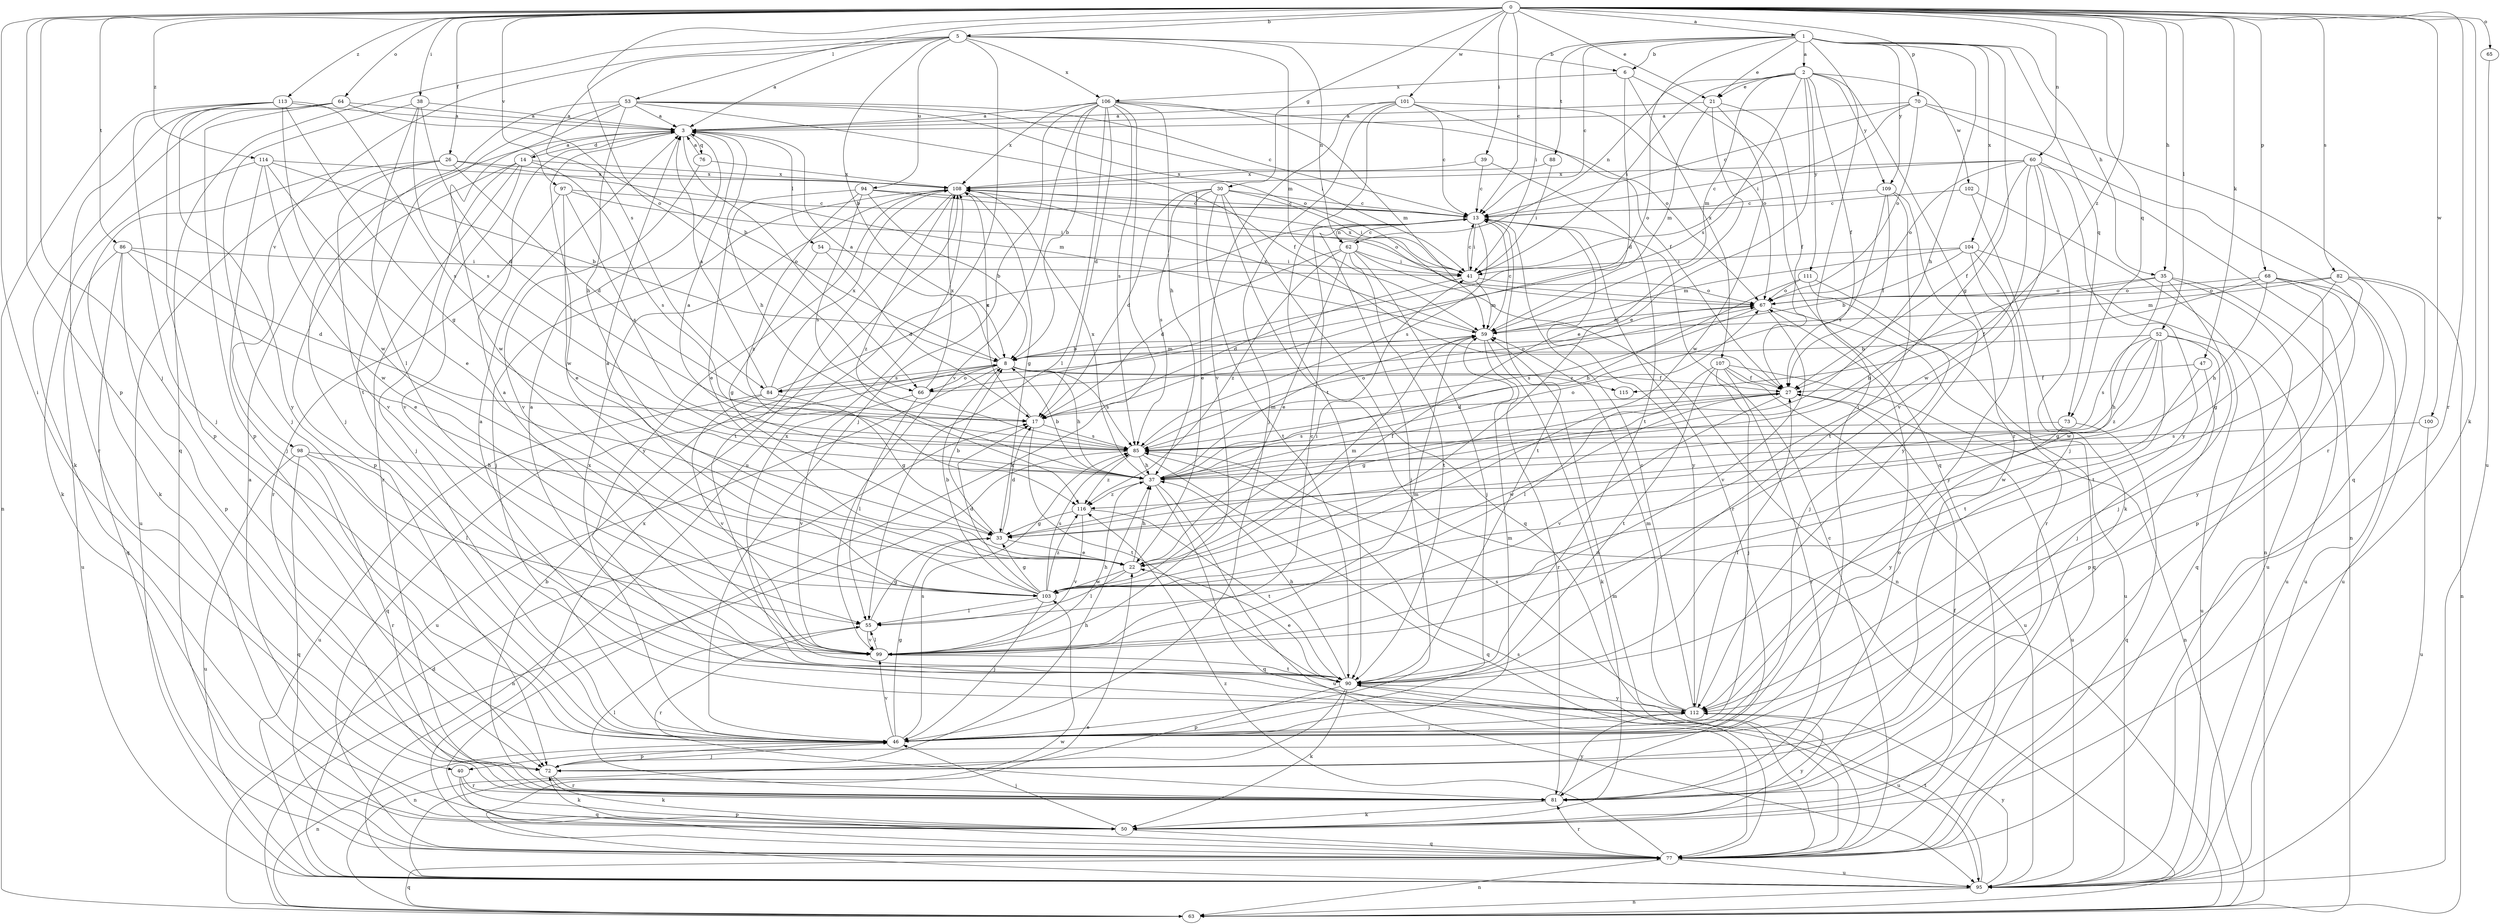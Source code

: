 strict digraph  {
0;
1;
2;
3;
5;
6;
8;
13;
14;
17;
21;
22;
26;
27;
30;
33;
35;
37;
38;
39;
40;
41;
46;
47;
50;
52;
53;
54;
55;
59;
60;
62;
63;
64;
65;
66;
67;
68;
70;
72;
73;
76;
77;
81;
82;
84;
85;
86;
88;
90;
94;
95;
97;
98;
99;
100;
101;
102;
103;
104;
106;
107;
108;
109;
111;
112;
113;
114;
115;
116;
0 -> 1  [label=a];
0 -> 5  [label=b];
0 -> 13  [label=c];
0 -> 21  [label=e];
0 -> 26  [label=f];
0 -> 30  [label=g];
0 -> 35  [label=h];
0 -> 38  [label=i];
0 -> 39  [label=i];
0 -> 40  [label=i];
0 -> 46  [label=j];
0 -> 47  [label=k];
0 -> 50  [label=k];
0 -> 52  [label=l];
0 -> 53  [label=l];
0 -> 60  [label=n];
0 -> 64  [label=o];
0 -> 65  [label=o];
0 -> 66  [label=o];
0 -> 68  [label=p];
0 -> 70  [label=p];
0 -> 72  [label=p];
0 -> 73  [label=q];
0 -> 81  [label=r];
0 -> 82  [label=s];
0 -> 86  [label=t];
0 -> 97  [label=v];
0 -> 100  [label=w];
0 -> 101  [label=w];
0 -> 113  [label=z];
0 -> 114  [label=z];
0 -> 115  [label=z];
1 -> 2  [label=a];
1 -> 6  [label=b];
1 -> 13  [label=c];
1 -> 21  [label=e];
1 -> 33  [label=g];
1 -> 35  [label=h];
1 -> 37  [label=h];
1 -> 40  [label=i];
1 -> 41  [label=i];
1 -> 66  [label=o];
1 -> 73  [label=q];
1 -> 88  [label=t];
1 -> 104  [label=x];
1 -> 109  [label=y];
2 -> 21  [label=e];
2 -> 22  [label=e];
2 -> 27  [label=f];
2 -> 41  [label=i];
2 -> 59  [label=m];
2 -> 62  [label=n];
2 -> 81  [label=r];
2 -> 84  [label=s];
2 -> 102  [label=w];
2 -> 109  [label=y];
2 -> 111  [label=y];
3 -> 14  [label=d];
3 -> 37  [label=h];
3 -> 54  [label=l];
3 -> 66  [label=o];
3 -> 76  [label=q];
3 -> 103  [label=w];
5 -> 3  [label=a];
5 -> 6  [label=b];
5 -> 8  [label=b];
5 -> 59  [label=m];
5 -> 62  [label=n];
5 -> 77  [label=q];
5 -> 84  [label=s];
5 -> 94  [label=u];
5 -> 95  [label=u];
5 -> 98  [label=v];
5 -> 106  [label=x];
6 -> 17  [label=d];
6 -> 77  [label=q];
6 -> 106  [label=x];
6 -> 107  [label=x];
8 -> 3  [label=a];
8 -> 27  [label=f];
8 -> 37  [label=h];
8 -> 59  [label=m];
8 -> 66  [label=o];
8 -> 77  [label=q];
8 -> 84  [label=s];
8 -> 85  [label=s];
8 -> 95  [label=u];
8 -> 115  [label=z];
13 -> 41  [label=i];
13 -> 46  [label=j];
13 -> 62  [label=n];
13 -> 81  [label=r];
13 -> 85  [label=s];
13 -> 90  [label=t];
13 -> 112  [label=y];
14 -> 3  [label=a];
14 -> 46  [label=j];
14 -> 72  [label=p];
14 -> 81  [label=r];
14 -> 85  [label=s];
14 -> 99  [label=v];
14 -> 108  [label=x];
17 -> 85  [label=s];
17 -> 90  [label=t];
17 -> 108  [label=x];
21 -> 3  [label=a];
21 -> 22  [label=e];
21 -> 27  [label=f];
21 -> 59  [label=m];
21 -> 103  [label=w];
22 -> 37  [label=h];
22 -> 55  [label=l];
22 -> 59  [label=m];
22 -> 103  [label=w];
26 -> 17  [label=d];
26 -> 50  [label=k];
26 -> 59  [label=m];
26 -> 95  [label=u];
26 -> 99  [label=v];
26 -> 108  [label=x];
27 -> 17  [label=d];
27 -> 33  [label=g];
27 -> 95  [label=u];
27 -> 99  [label=v];
27 -> 103  [label=w];
30 -> 13  [label=c];
30 -> 17  [label=d];
30 -> 22  [label=e];
30 -> 41  [label=i];
30 -> 63  [label=n];
30 -> 77  [label=q];
30 -> 85  [label=s];
30 -> 90  [label=t];
33 -> 8  [label=b];
33 -> 17  [label=d];
33 -> 22  [label=e];
35 -> 37  [label=h];
35 -> 46  [label=j];
35 -> 67  [label=o];
35 -> 77  [label=q];
35 -> 95  [label=u];
35 -> 103  [label=w];
37 -> 3  [label=a];
37 -> 8  [label=b];
37 -> 27  [label=f];
37 -> 59  [label=m];
37 -> 67  [label=o];
37 -> 77  [label=q];
37 -> 95  [label=u];
37 -> 108  [label=x];
37 -> 116  [label=z];
38 -> 3  [label=a];
38 -> 17  [label=d];
38 -> 46  [label=j];
38 -> 55  [label=l];
38 -> 85  [label=s];
39 -> 13  [label=c];
39 -> 90  [label=t];
39 -> 108  [label=x];
40 -> 50  [label=k];
40 -> 77  [label=q];
40 -> 81  [label=r];
41 -> 13  [label=c];
41 -> 17  [label=d];
41 -> 59  [label=m];
41 -> 67  [label=o];
41 -> 108  [label=x];
46 -> 33  [label=g];
46 -> 59  [label=m];
46 -> 63  [label=n];
46 -> 72  [label=p];
46 -> 85  [label=s];
46 -> 99  [label=v];
46 -> 108  [label=x];
47 -> 27  [label=f];
47 -> 72  [label=p];
47 -> 103  [label=w];
50 -> 3  [label=a];
50 -> 27  [label=f];
50 -> 46  [label=j];
50 -> 77  [label=q];
50 -> 112  [label=y];
52 -> 8  [label=b];
52 -> 33  [label=g];
52 -> 37  [label=h];
52 -> 46  [label=j];
52 -> 85  [label=s];
52 -> 90  [label=t];
52 -> 95  [label=u];
52 -> 116  [label=z];
53 -> 3  [label=a];
53 -> 13  [label=c];
53 -> 27  [label=f];
53 -> 37  [label=h];
53 -> 41  [label=i];
53 -> 46  [label=j];
53 -> 67  [label=o];
53 -> 90  [label=t];
53 -> 103  [label=w];
54 -> 17  [label=d];
54 -> 33  [label=g];
54 -> 41  [label=i];
55 -> 33  [label=g];
55 -> 81  [label=r];
55 -> 99  [label=v];
59 -> 8  [label=b];
59 -> 13  [label=c];
59 -> 50  [label=k];
59 -> 81  [label=r];
59 -> 108  [label=x];
60 -> 13  [label=c];
60 -> 27  [label=f];
60 -> 46  [label=j];
60 -> 63  [label=n];
60 -> 67  [label=o];
60 -> 99  [label=v];
60 -> 103  [label=w];
60 -> 108  [label=x];
60 -> 112  [label=y];
62 -> 13  [label=c];
62 -> 17  [label=d];
62 -> 22  [label=e];
62 -> 41  [label=i];
62 -> 46  [label=j];
62 -> 63  [label=n];
62 -> 90  [label=t];
62 -> 116  [label=z];
63 -> 17  [label=d];
63 -> 77  [label=q];
64 -> 3  [label=a];
64 -> 8  [label=b];
64 -> 50  [label=k];
64 -> 72  [label=p];
64 -> 81  [label=r];
65 -> 95  [label=u];
66 -> 55  [label=l];
66 -> 67  [label=o];
66 -> 99  [label=v];
66 -> 108  [label=x];
67 -> 59  [label=m];
67 -> 85  [label=s];
67 -> 95  [label=u];
67 -> 99  [label=v];
68 -> 27  [label=f];
68 -> 37  [label=h];
68 -> 67  [label=o];
68 -> 72  [label=p];
68 -> 95  [label=u];
68 -> 112  [label=y];
70 -> 3  [label=a];
70 -> 13  [label=c];
70 -> 41  [label=i];
70 -> 67  [label=o];
70 -> 77  [label=q];
70 -> 81  [label=r];
72 -> 37  [label=h];
72 -> 46  [label=j];
72 -> 50  [label=k];
72 -> 81  [label=r];
73 -> 77  [label=q];
73 -> 85  [label=s];
73 -> 112  [label=y];
76 -> 3  [label=a];
76 -> 99  [label=v];
76 -> 108  [label=x];
77 -> 13  [label=c];
77 -> 59  [label=m];
77 -> 63  [label=n];
77 -> 72  [label=p];
77 -> 81  [label=r];
77 -> 85  [label=s];
77 -> 95  [label=u];
77 -> 108  [label=x];
77 -> 116  [label=z];
81 -> 8  [label=b];
81 -> 50  [label=k];
81 -> 55  [label=l];
81 -> 67  [label=o];
81 -> 112  [label=y];
82 -> 33  [label=g];
82 -> 59  [label=m];
82 -> 63  [label=n];
82 -> 67  [label=o];
82 -> 90  [label=t];
82 -> 95  [label=u];
84 -> 3  [label=a];
84 -> 13  [label=c];
84 -> 33  [label=g];
84 -> 95  [label=u];
84 -> 99  [label=v];
84 -> 108  [label=x];
85 -> 37  [label=h];
85 -> 63  [label=n];
85 -> 67  [label=o];
85 -> 77  [label=q];
85 -> 116  [label=z];
86 -> 17  [label=d];
86 -> 22  [label=e];
86 -> 41  [label=i];
86 -> 72  [label=p];
86 -> 77  [label=q];
86 -> 95  [label=u];
88 -> 41  [label=i];
88 -> 108  [label=x];
90 -> 3  [label=a];
90 -> 22  [label=e];
90 -> 37  [label=h];
90 -> 50  [label=k];
90 -> 63  [label=n];
90 -> 72  [label=p];
90 -> 95  [label=u];
90 -> 108  [label=x];
90 -> 112  [label=y];
94 -> 8  [label=b];
94 -> 13  [label=c];
94 -> 22  [label=e];
94 -> 67  [label=o];
94 -> 85  [label=s];
94 -> 116  [label=z];
95 -> 22  [label=e];
95 -> 63  [label=n];
95 -> 90  [label=t];
95 -> 103  [label=w];
95 -> 112  [label=y];
97 -> 13  [label=c];
97 -> 22  [label=e];
97 -> 41  [label=i];
97 -> 81  [label=r];
97 -> 85  [label=s];
98 -> 37  [label=h];
98 -> 55  [label=l];
98 -> 77  [label=q];
98 -> 81  [label=r];
98 -> 95  [label=u];
99 -> 3  [label=a];
99 -> 13  [label=c];
99 -> 37  [label=h];
99 -> 55  [label=l];
99 -> 59  [label=m];
99 -> 90  [label=t];
100 -> 85  [label=s];
100 -> 95  [label=u];
101 -> 3  [label=a];
101 -> 13  [label=c];
101 -> 27  [label=f];
101 -> 46  [label=j];
101 -> 67  [label=o];
101 -> 90  [label=t];
101 -> 99  [label=v];
102 -> 13  [label=c];
102 -> 50  [label=k];
102 -> 63  [label=n];
103 -> 3  [label=a];
103 -> 8  [label=b];
103 -> 17  [label=d];
103 -> 33  [label=g];
103 -> 41  [label=i];
103 -> 46  [label=j];
103 -> 55  [label=l];
103 -> 85  [label=s];
103 -> 116  [label=z];
104 -> 8  [label=b];
104 -> 41  [label=i];
104 -> 59  [label=m];
104 -> 81  [label=r];
104 -> 95  [label=u];
104 -> 112  [label=y];
106 -> 3  [label=a];
106 -> 8  [label=b];
106 -> 17  [label=d];
106 -> 37  [label=h];
106 -> 46  [label=j];
106 -> 50  [label=k];
106 -> 55  [label=l];
106 -> 59  [label=m];
106 -> 67  [label=o];
106 -> 85  [label=s];
106 -> 99  [label=v];
106 -> 108  [label=x];
107 -> 27  [label=f];
107 -> 46  [label=j];
107 -> 55  [label=l];
107 -> 63  [label=n];
107 -> 81  [label=r];
107 -> 90  [label=t];
107 -> 95  [label=u];
108 -> 13  [label=c];
108 -> 33  [label=g];
108 -> 46  [label=j];
108 -> 90  [label=t];
108 -> 112  [label=y];
108 -> 116  [label=z];
109 -> 13  [label=c];
109 -> 27  [label=f];
109 -> 85  [label=s];
109 -> 90  [label=t];
109 -> 112  [label=y];
111 -> 37  [label=h];
111 -> 46  [label=j];
111 -> 67  [label=o];
111 -> 77  [label=q];
112 -> 3  [label=a];
112 -> 13  [label=c];
112 -> 27  [label=f];
112 -> 46  [label=j];
112 -> 59  [label=m];
112 -> 85  [label=s];
113 -> 3  [label=a];
113 -> 33  [label=g];
113 -> 46  [label=j];
113 -> 63  [label=n];
113 -> 72  [label=p];
113 -> 85  [label=s];
113 -> 103  [label=w];
113 -> 112  [label=y];
114 -> 8  [label=b];
114 -> 22  [label=e];
114 -> 46  [label=j];
114 -> 50  [label=k];
114 -> 103  [label=w];
114 -> 108  [label=x];
116 -> 33  [label=g];
116 -> 90  [label=t];
116 -> 99  [label=v];
}
